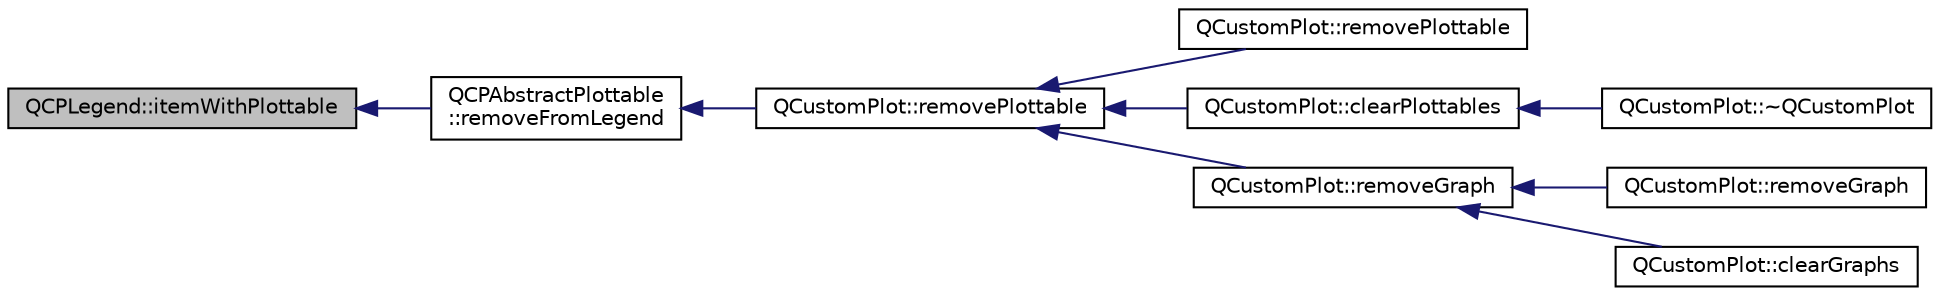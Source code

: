 digraph "QCPLegend::itemWithPlottable"
{
  edge [fontname="Helvetica",fontsize="10",labelfontname="Helvetica",labelfontsize="10"];
  node [fontname="Helvetica",fontsize="10",shape=record];
  rankdir="LR";
  Node1 [label="QCPLegend::itemWithPlottable",height=0.2,width=0.4,color="black", fillcolor="grey75", style="filled", fontcolor="black"];
  Node1 -> Node2 [dir="back",color="midnightblue",fontsize="10",style="solid",fontname="Helvetica"];
  Node2 [label="QCPAbstractPlottable\l::removeFromLegend",height=0.2,width=0.4,color="black", fillcolor="white", style="filled",URL="$class_q_c_p_abstract_plottable.html#aa1f350e510326d012b9a9c9249736c83"];
  Node2 -> Node3 [dir="back",color="midnightblue",fontsize="10",style="solid",fontname="Helvetica"];
  Node3 [label="QCustomPlot::removePlottable",height=0.2,width=0.4,color="black", fillcolor="white", style="filled",URL="$class_q_custom_plot.html#af3dafd56884208474f311d6226513ab2"];
  Node3 -> Node4 [dir="back",color="midnightblue",fontsize="10",style="solid",fontname="Helvetica"];
  Node4 [label="QCustomPlot::removePlottable",height=0.2,width=0.4,color="black", fillcolor="white", style="filled",URL="$class_q_custom_plot.html#afc210e0021480f8119bccf37839dbcc8"];
  Node3 -> Node5 [dir="back",color="midnightblue",fontsize="10",style="solid",fontname="Helvetica"];
  Node5 [label="QCustomPlot::clearPlottables",height=0.2,width=0.4,color="black", fillcolor="white", style="filled",URL="$class_q_custom_plot.html#a9a409bb3201878adb7ffba1c89c4e004"];
  Node5 -> Node6 [dir="back",color="midnightblue",fontsize="10",style="solid",fontname="Helvetica"];
  Node6 [label="QCustomPlot::~QCustomPlot",height=0.2,width=0.4,color="black", fillcolor="white", style="filled",URL="$class_q_custom_plot.html#a75d9b6f599dcae706e45efd425c5499e"];
  Node3 -> Node7 [dir="back",color="midnightblue",fontsize="10",style="solid",fontname="Helvetica"];
  Node7 [label="QCustomPlot::removeGraph",height=0.2,width=0.4,color="black", fillcolor="white", style="filled",URL="$class_q_custom_plot.html#a903561be895fb6528a770d66ac5e6713"];
  Node7 -> Node8 [dir="back",color="midnightblue",fontsize="10",style="solid",fontname="Helvetica"];
  Node8 [label="QCustomPlot::removeGraph",height=0.2,width=0.4,color="black", fillcolor="white", style="filled",URL="$class_q_custom_plot.html#a9554b3d2d5b10c0f884bd4010b6c192c"];
  Node7 -> Node9 [dir="back",color="midnightblue",fontsize="10",style="solid",fontname="Helvetica"];
  Node9 [label="QCustomPlot::clearGraphs",height=0.2,width=0.4,color="black", fillcolor="white", style="filled",URL="$class_q_custom_plot.html#ab0f3abff2d2f7df3668b5836f39207fa"];
}
